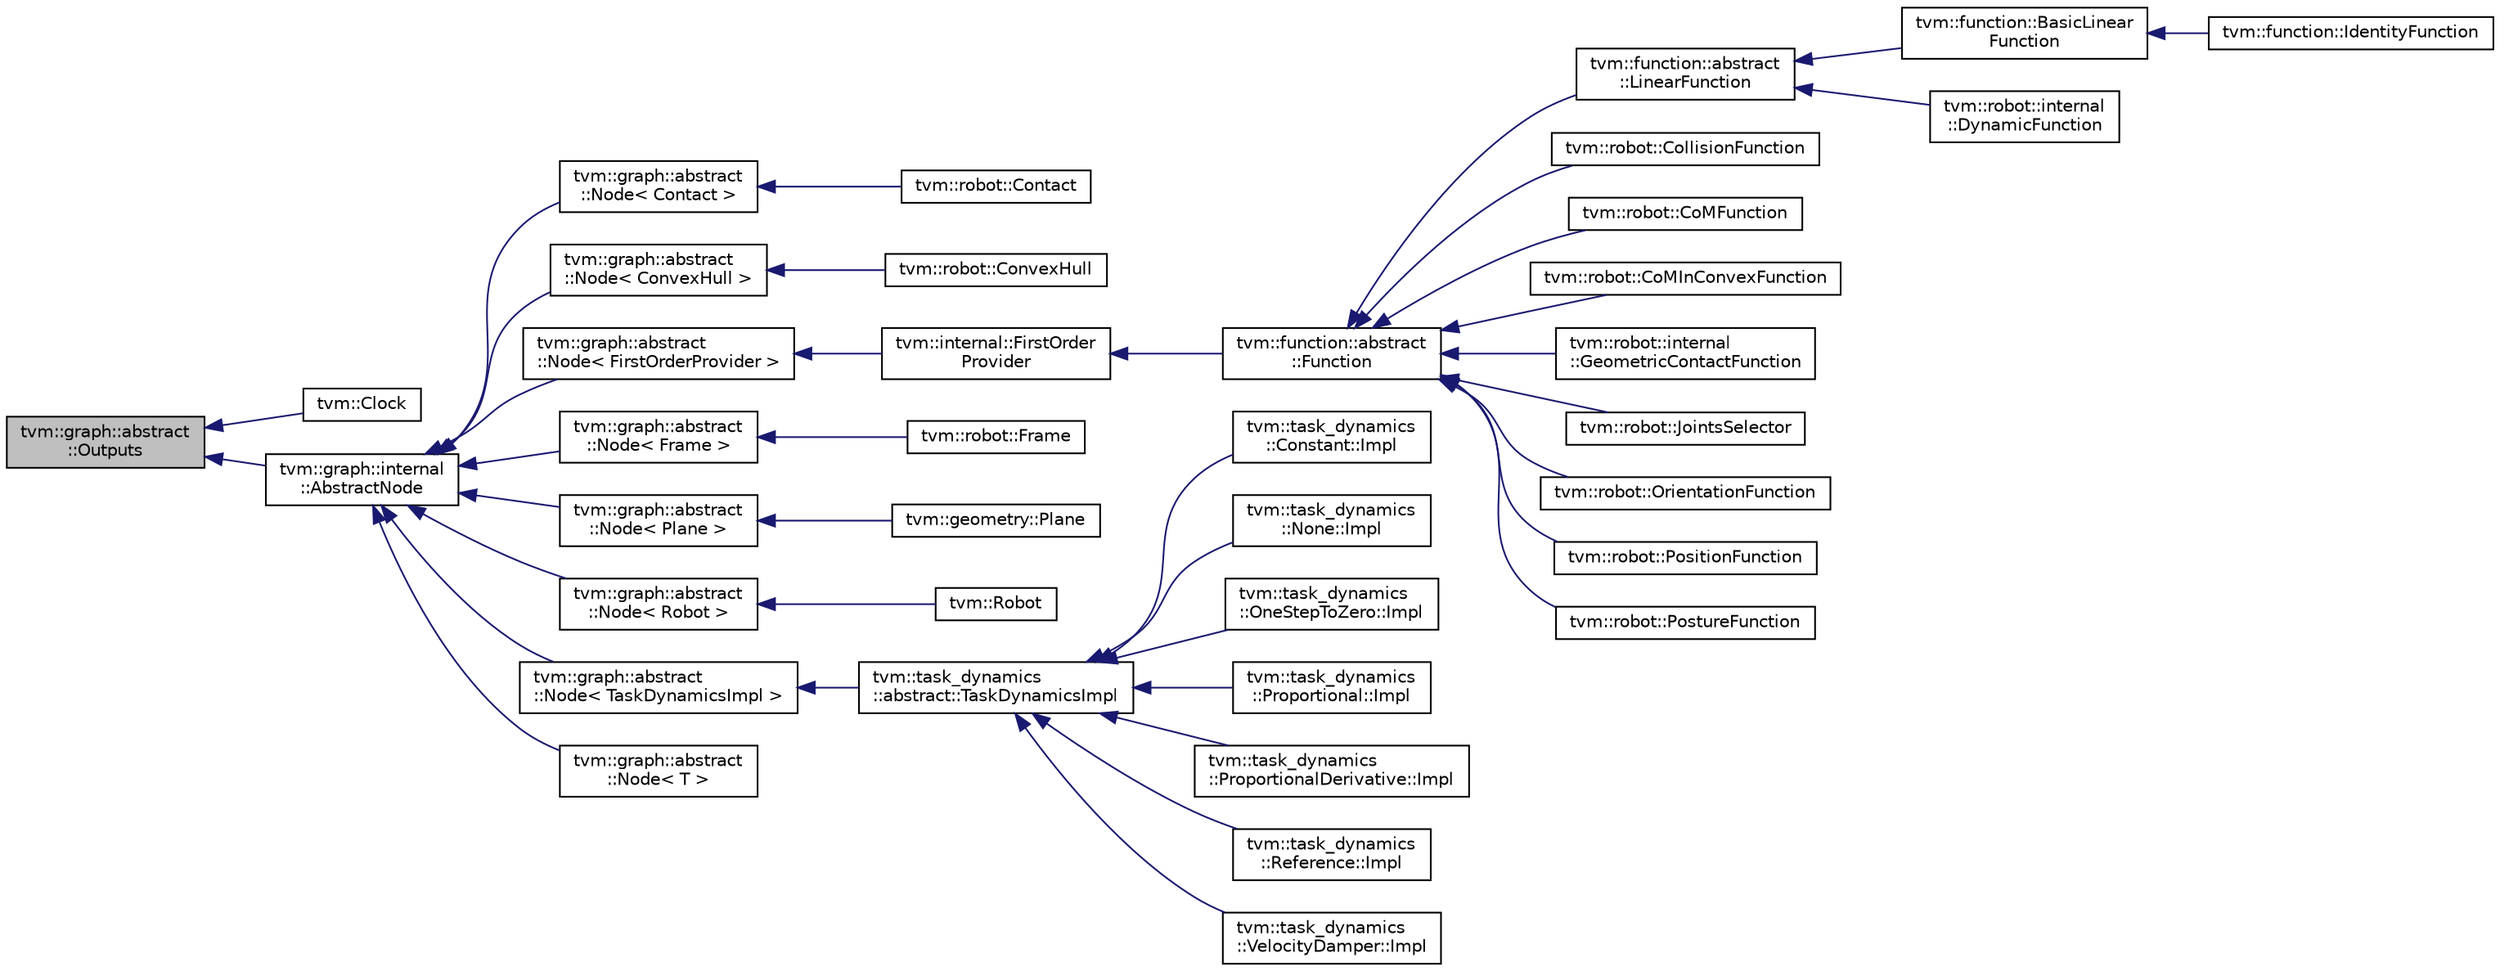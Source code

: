 digraph "tvm::graph::abstract::Outputs"
{
 // LATEX_PDF_SIZE
  edge [fontname="Helvetica",fontsize="10",labelfontname="Helvetica",labelfontsize="10"];
  node [fontname="Helvetica",fontsize="10",shape=record];
  rankdir="LR";
  Node1 [label="tvm::graph::abstract\l::Outputs",height=0.2,width=0.4,color="black", fillcolor="grey75", style="filled", fontcolor="black",tooltip=" "];
  Node1 -> Node2 [dir="back",color="midnightblue",fontsize="10",style="solid",fontname="Helvetica"];
  Node2 [label="tvm::Clock",height=0.2,width=0.4,color="black", fillcolor="white", style="filled",URL="$classtvm_1_1Clock.html",tooltip=" "];
  Node1 -> Node3 [dir="back",color="midnightblue",fontsize="10",style="solid",fontname="Helvetica"];
  Node3 [label="tvm::graph::internal\l::AbstractNode",height=0.2,width=0.4,color="black", fillcolor="white", style="filled",URL="$classtvm_1_1graph_1_1internal_1_1AbstractNode.html",tooltip=" "];
  Node3 -> Node4 [dir="back",color="midnightblue",fontsize="10",style="solid",fontname="Helvetica"];
  Node4 [label="tvm::graph::abstract\l::Node\< Contact \>",height=0.2,width=0.4,color="black", fillcolor="white", style="filled",URL="$classtvm_1_1graph_1_1abstract_1_1Node.html",tooltip=" "];
  Node4 -> Node5 [dir="back",color="midnightblue",fontsize="10",style="solid",fontname="Helvetica"];
  Node5 [label="tvm::robot::Contact",height=0.2,width=0.4,color="black", fillcolor="white", style="filled",URL="$classtvm_1_1robot_1_1Contact.html",tooltip=" "];
  Node3 -> Node6 [dir="back",color="midnightblue",fontsize="10",style="solid",fontname="Helvetica"];
  Node6 [label="tvm::graph::abstract\l::Node\< ConvexHull \>",height=0.2,width=0.4,color="black", fillcolor="white", style="filled",URL="$classtvm_1_1graph_1_1abstract_1_1Node.html",tooltip=" "];
  Node6 -> Node7 [dir="back",color="midnightblue",fontsize="10",style="solid",fontname="Helvetica"];
  Node7 [label="tvm::robot::ConvexHull",height=0.2,width=0.4,color="black", fillcolor="white", style="filled",URL="$classtvm_1_1robot_1_1ConvexHull.html",tooltip=" "];
  Node3 -> Node8 [dir="back",color="midnightblue",fontsize="10",style="solid",fontname="Helvetica"];
  Node8 [label="tvm::graph::abstract\l::Node\< FirstOrderProvider \>",height=0.2,width=0.4,color="black", fillcolor="white", style="filled",URL="$classtvm_1_1graph_1_1abstract_1_1Node.html",tooltip=" "];
  Node8 -> Node9 [dir="back",color="midnightblue",fontsize="10",style="solid",fontname="Helvetica"];
  Node9 [label="tvm::internal::FirstOrder\lProvider",height=0.2,width=0.4,color="black", fillcolor="white", style="filled",URL="$classtvm_1_1internal_1_1FirstOrderProvider.html",tooltip=" "];
  Node9 -> Node10 [dir="back",color="midnightblue",fontsize="10",style="solid",fontname="Helvetica"];
  Node10 [label="tvm::function::abstract\l::Function",height=0.2,width=0.4,color="black", fillcolor="white", style="filled",URL="$classtvm_1_1function_1_1abstract_1_1Function.html",tooltip=" "];
  Node10 -> Node11 [dir="back",color="midnightblue",fontsize="10",style="solid",fontname="Helvetica"];
  Node11 [label="tvm::function::abstract\l::LinearFunction",height=0.2,width=0.4,color="black", fillcolor="white", style="filled",URL="$classtvm_1_1function_1_1abstract_1_1LinearFunction.html",tooltip=" "];
  Node11 -> Node12 [dir="back",color="midnightblue",fontsize="10",style="solid",fontname="Helvetica"];
  Node12 [label="tvm::function::BasicLinear\lFunction",height=0.2,width=0.4,color="black", fillcolor="white", style="filled",URL="$classtvm_1_1function_1_1BasicLinearFunction.html",tooltip=" "];
  Node12 -> Node13 [dir="back",color="midnightblue",fontsize="10",style="solid",fontname="Helvetica"];
  Node13 [label="tvm::function::IdentityFunction",height=0.2,width=0.4,color="black", fillcolor="white", style="filled",URL="$classtvm_1_1function_1_1IdentityFunction.html",tooltip=" "];
  Node11 -> Node14 [dir="back",color="midnightblue",fontsize="10",style="solid",fontname="Helvetica"];
  Node14 [label="tvm::robot::internal\l::DynamicFunction",height=0.2,width=0.4,color="black", fillcolor="white", style="filled",URL="$classtvm_1_1robot_1_1internal_1_1DynamicFunction.html",tooltip=" "];
  Node10 -> Node15 [dir="back",color="midnightblue",fontsize="10",style="solid",fontname="Helvetica"];
  Node15 [label="tvm::robot::CollisionFunction",height=0.2,width=0.4,color="black", fillcolor="white", style="filled",URL="$classtvm_1_1robot_1_1CollisionFunction.html",tooltip=" "];
  Node10 -> Node16 [dir="back",color="midnightblue",fontsize="10",style="solid",fontname="Helvetica"];
  Node16 [label="tvm::robot::CoMFunction",height=0.2,width=0.4,color="black", fillcolor="white", style="filled",URL="$classtvm_1_1robot_1_1CoMFunction.html",tooltip=" "];
  Node10 -> Node17 [dir="back",color="midnightblue",fontsize="10",style="solid",fontname="Helvetica"];
  Node17 [label="tvm::robot::CoMInConvexFunction",height=0.2,width=0.4,color="black", fillcolor="white", style="filled",URL="$classtvm_1_1robot_1_1CoMInConvexFunction.html",tooltip=" "];
  Node10 -> Node18 [dir="back",color="midnightblue",fontsize="10",style="solid",fontname="Helvetica"];
  Node18 [label="tvm::robot::internal\l::GeometricContactFunction",height=0.2,width=0.4,color="black", fillcolor="white", style="filled",URL="$classtvm_1_1robot_1_1internal_1_1GeometricContactFunction.html",tooltip=" "];
  Node10 -> Node19 [dir="back",color="midnightblue",fontsize="10",style="solid",fontname="Helvetica"];
  Node19 [label="tvm::robot::JointsSelector",height=0.2,width=0.4,color="black", fillcolor="white", style="filled",URL="$classtvm_1_1robot_1_1JointsSelector.html",tooltip=" "];
  Node10 -> Node20 [dir="back",color="midnightblue",fontsize="10",style="solid",fontname="Helvetica"];
  Node20 [label="tvm::robot::OrientationFunction",height=0.2,width=0.4,color="black", fillcolor="white", style="filled",URL="$classtvm_1_1robot_1_1OrientationFunction.html",tooltip=" "];
  Node10 -> Node21 [dir="back",color="midnightblue",fontsize="10",style="solid",fontname="Helvetica"];
  Node21 [label="tvm::robot::PositionFunction",height=0.2,width=0.4,color="black", fillcolor="white", style="filled",URL="$classtvm_1_1robot_1_1PositionFunction.html",tooltip=" "];
  Node10 -> Node22 [dir="back",color="midnightblue",fontsize="10",style="solid",fontname="Helvetica"];
  Node22 [label="tvm::robot::PostureFunction",height=0.2,width=0.4,color="black", fillcolor="white", style="filled",URL="$classtvm_1_1robot_1_1PostureFunction.html",tooltip=" "];
  Node3 -> Node23 [dir="back",color="midnightblue",fontsize="10",style="solid",fontname="Helvetica"];
  Node23 [label="tvm::graph::abstract\l::Node\< Frame \>",height=0.2,width=0.4,color="black", fillcolor="white", style="filled",URL="$classtvm_1_1graph_1_1abstract_1_1Node.html",tooltip=" "];
  Node23 -> Node24 [dir="back",color="midnightblue",fontsize="10",style="solid",fontname="Helvetica"];
  Node24 [label="tvm::robot::Frame",height=0.2,width=0.4,color="black", fillcolor="white", style="filled",URL="$classtvm_1_1robot_1_1Frame.html",tooltip=" "];
  Node3 -> Node25 [dir="back",color="midnightblue",fontsize="10",style="solid",fontname="Helvetica"];
  Node25 [label="tvm::graph::abstract\l::Node\< Plane \>",height=0.2,width=0.4,color="black", fillcolor="white", style="filled",URL="$classtvm_1_1graph_1_1abstract_1_1Node.html",tooltip=" "];
  Node25 -> Node26 [dir="back",color="midnightblue",fontsize="10",style="solid",fontname="Helvetica"];
  Node26 [label="tvm::geometry::Plane",height=0.2,width=0.4,color="black", fillcolor="white", style="filled",URL="$classtvm_1_1geometry_1_1Plane.html",tooltip=" "];
  Node3 -> Node27 [dir="back",color="midnightblue",fontsize="10",style="solid",fontname="Helvetica"];
  Node27 [label="tvm::graph::abstract\l::Node\< Robot \>",height=0.2,width=0.4,color="black", fillcolor="white", style="filled",URL="$classtvm_1_1graph_1_1abstract_1_1Node.html",tooltip=" "];
  Node27 -> Node28 [dir="back",color="midnightblue",fontsize="10",style="solid",fontname="Helvetica"];
  Node28 [label="tvm::Robot",height=0.2,width=0.4,color="black", fillcolor="white", style="filled",URL="$classtvm_1_1Robot.html",tooltip=" "];
  Node3 -> Node29 [dir="back",color="midnightblue",fontsize="10",style="solid",fontname="Helvetica"];
  Node29 [label="tvm::graph::abstract\l::Node\< TaskDynamicsImpl \>",height=0.2,width=0.4,color="black", fillcolor="white", style="filled",URL="$classtvm_1_1graph_1_1abstract_1_1Node.html",tooltip=" "];
  Node29 -> Node30 [dir="back",color="midnightblue",fontsize="10",style="solid",fontname="Helvetica"];
  Node30 [label="tvm::task_dynamics\l::abstract::TaskDynamicsImpl",height=0.2,width=0.4,color="black", fillcolor="white", style="filled",URL="$classtvm_1_1task__dynamics_1_1abstract_1_1TaskDynamicsImpl.html",tooltip=" "];
  Node30 -> Node31 [dir="back",color="midnightblue",fontsize="10",style="solid",fontname="Helvetica"];
  Node31 [label="tvm::task_dynamics\l::Constant::Impl",height=0.2,width=0.4,color="black", fillcolor="white", style="filled",URL="$classtvm_1_1task__dynamics_1_1Constant_1_1Impl.html",tooltip=" "];
  Node30 -> Node32 [dir="back",color="midnightblue",fontsize="10",style="solid",fontname="Helvetica"];
  Node32 [label="tvm::task_dynamics\l::None::Impl",height=0.2,width=0.4,color="black", fillcolor="white", style="filled",URL="$classtvm_1_1task__dynamics_1_1None_1_1Impl.html",tooltip=" "];
  Node30 -> Node33 [dir="back",color="midnightblue",fontsize="10",style="solid",fontname="Helvetica"];
  Node33 [label="tvm::task_dynamics\l::OneStepToZero::Impl",height=0.2,width=0.4,color="black", fillcolor="white", style="filled",URL="$classtvm_1_1task__dynamics_1_1OneStepToZero_1_1Impl.html",tooltip=" "];
  Node30 -> Node34 [dir="back",color="midnightblue",fontsize="10",style="solid",fontname="Helvetica"];
  Node34 [label="tvm::task_dynamics\l::Proportional::Impl",height=0.2,width=0.4,color="black", fillcolor="white", style="filled",URL="$classtvm_1_1task__dynamics_1_1Proportional_1_1Impl.html",tooltip=" "];
  Node30 -> Node35 [dir="back",color="midnightblue",fontsize="10",style="solid",fontname="Helvetica"];
  Node35 [label="tvm::task_dynamics\l::ProportionalDerivative::Impl",height=0.2,width=0.4,color="black", fillcolor="white", style="filled",URL="$classtvm_1_1task__dynamics_1_1ProportionalDerivative_1_1Impl.html",tooltip=" "];
  Node30 -> Node36 [dir="back",color="midnightblue",fontsize="10",style="solid",fontname="Helvetica"];
  Node36 [label="tvm::task_dynamics\l::Reference::Impl",height=0.2,width=0.4,color="black", fillcolor="white", style="filled",URL="$classtvm_1_1task__dynamics_1_1Reference_1_1Impl.html",tooltip=" "];
  Node30 -> Node37 [dir="back",color="midnightblue",fontsize="10",style="solid",fontname="Helvetica"];
  Node37 [label="tvm::task_dynamics\l::VelocityDamper::Impl",height=0.2,width=0.4,color="black", fillcolor="white", style="filled",URL="$classtvm_1_1task__dynamics_1_1VelocityDamper_1_1Impl.html",tooltip=" "];
  Node3 -> Node38 [dir="back",color="midnightblue",fontsize="10",style="solid",fontname="Helvetica"];
  Node38 [label="tvm::graph::abstract\l::Node\< T \>",height=0.2,width=0.4,color="black", fillcolor="white", style="filled",URL="$classtvm_1_1graph_1_1abstract_1_1Node.html",tooltip=" "];
}
